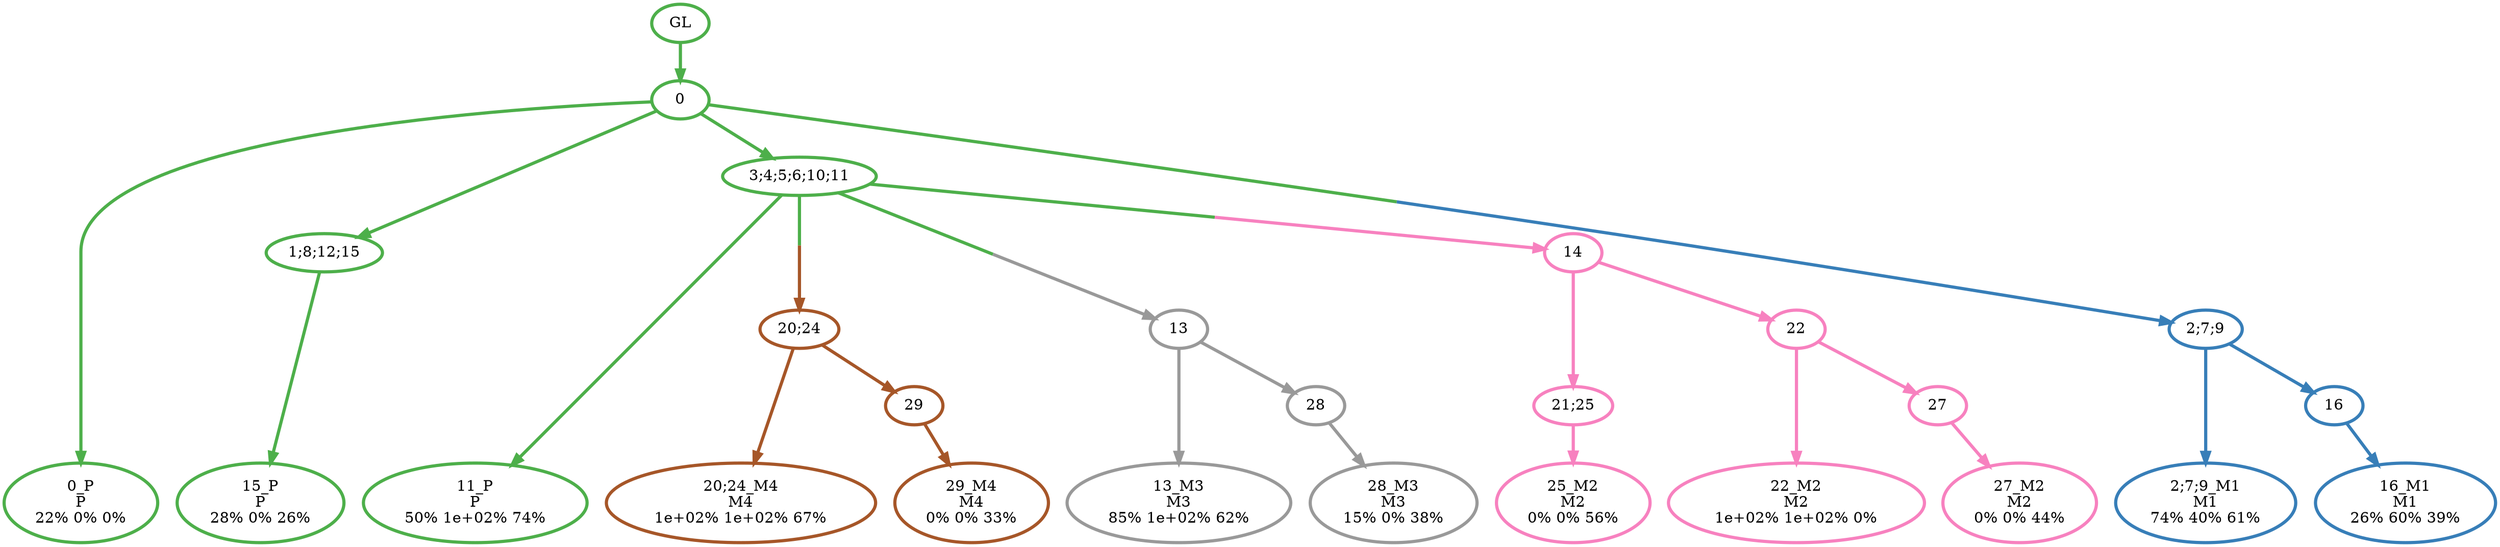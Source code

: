 digraph T {
	{
		rank=same
		23 [penwidth=3,colorscheme=set19,color=3,label="0_P\nP\n22% 0% 0%"]
		21 [penwidth=3,colorscheme=set19,color=3,label="15_P\nP\n28% 0% 26%"]
		19 [penwidth=3,colorscheme=set19,color=3,label="11_P\nP\n50% 1e+02% 74%"]
		18 [penwidth=3,colorscheme=set19,color=2,label="2;7;9_M1\nM1\n74% 40% 61%"]
		16 [penwidth=3,colorscheme=set19,color=2,label="16_M1\nM1\n26% 60% 39%"]
		14 [penwidth=3,colorscheme=set19,color=8,label="25_M2\nM2\n0% 0% 56%"]
		12 [penwidth=3,colorscheme=set19,color=8,label="22_M2\nM2\n1e+02% 1e+02% 0%"]
		10 [penwidth=3,colorscheme=set19,color=8,label="27_M2\nM2\n0% 0% 44%"]
		9 [penwidth=3,colorscheme=set19,color=9,label="13_M3\nM3\n85% 1e+02% 62%"]
		7 [penwidth=3,colorscheme=set19,color=9,label="28_M3\nM3\n15% 0% 38%"]
		6 [penwidth=3,colorscheme=set19,color=7,label="20;24_M4\nM4\n1e+02% 1e+02% 67%"]
		4 [penwidth=3,colorscheme=set19,color=7,label="29_M4\nM4\n0% 0% 33%"]
	}
	25 [penwidth=3,colorscheme=set19,color=3,label="GL"]
	24 [penwidth=3,colorscheme=set19,color=3,label="0"]
	22 [penwidth=3,colorscheme=set19,color=3,label="1;8;12;15"]
	20 [penwidth=3,colorscheme=set19,color=3,label="3;4;5;6;10;11"]
	17 [penwidth=3,colorscheme=set19,color=2,label="16"]
	15 [penwidth=3,colorscheme=set19,color=8,label="21;25"]
	13 [penwidth=3,colorscheme=set19,color=8,label="22"]
	11 [penwidth=3,colorscheme=set19,color=8,label="27"]
	8 [penwidth=3,colorscheme=set19,color=9,label="28"]
	5 [penwidth=3,colorscheme=set19,color=7,label="29"]
	3 [penwidth=3,colorscheme=set19,color=7,label="20;24"]
	2 [penwidth=3,colorscheme=set19,color=9,label="13"]
	1 [penwidth=3,colorscheme=set19,color=8,label="14"]
	0 [penwidth=3,colorscheme=set19,color=2,label="2;7;9"]
	25 -> 24 [penwidth=3,colorscheme=set19,color=3]
	24 -> 23 [penwidth=3,colorscheme=set19,color=3]
	24 -> 20 [penwidth=3,colorscheme=set19,color=3]
	24 -> 22 [penwidth=3,colorscheme=set19,color=3]
	24 -> 0 [penwidth=3,colorscheme=set19,color="3;0.5:2"]
	22 -> 21 [penwidth=3,colorscheme=set19,color=3]
	20 -> 19 [penwidth=3,colorscheme=set19,color=3]
	20 -> 3 [penwidth=3,colorscheme=set19,color="3;0.5:7"]
	20 -> 2 [penwidth=3,colorscheme=set19,color="3;0.5:9"]
	20 -> 1 [penwidth=3,colorscheme=set19,color="3;0.5:8"]
	17 -> 16 [penwidth=3,colorscheme=set19,color=2]
	15 -> 14 [penwidth=3,colorscheme=set19,color=8]
	13 -> 12 [penwidth=3,colorscheme=set19,color=8]
	13 -> 11 [penwidth=3,colorscheme=set19,color=8]
	11 -> 10 [penwidth=3,colorscheme=set19,color=8]
	8 -> 7 [penwidth=3,colorscheme=set19,color=9]
	5 -> 4 [penwidth=3,colorscheme=set19,color=7]
	3 -> 6 [penwidth=3,colorscheme=set19,color=7]
	3 -> 5 [penwidth=3,colorscheme=set19,color=7]
	2 -> 9 [penwidth=3,colorscheme=set19,color=9]
	2 -> 8 [penwidth=3,colorscheme=set19,color=9]
	1 -> 15 [penwidth=3,colorscheme=set19,color=8]
	1 -> 13 [penwidth=3,colorscheme=set19,color=8]
	0 -> 18 [penwidth=3,colorscheme=set19,color=2]
	0 -> 17 [penwidth=3,colorscheme=set19,color=2]
}
